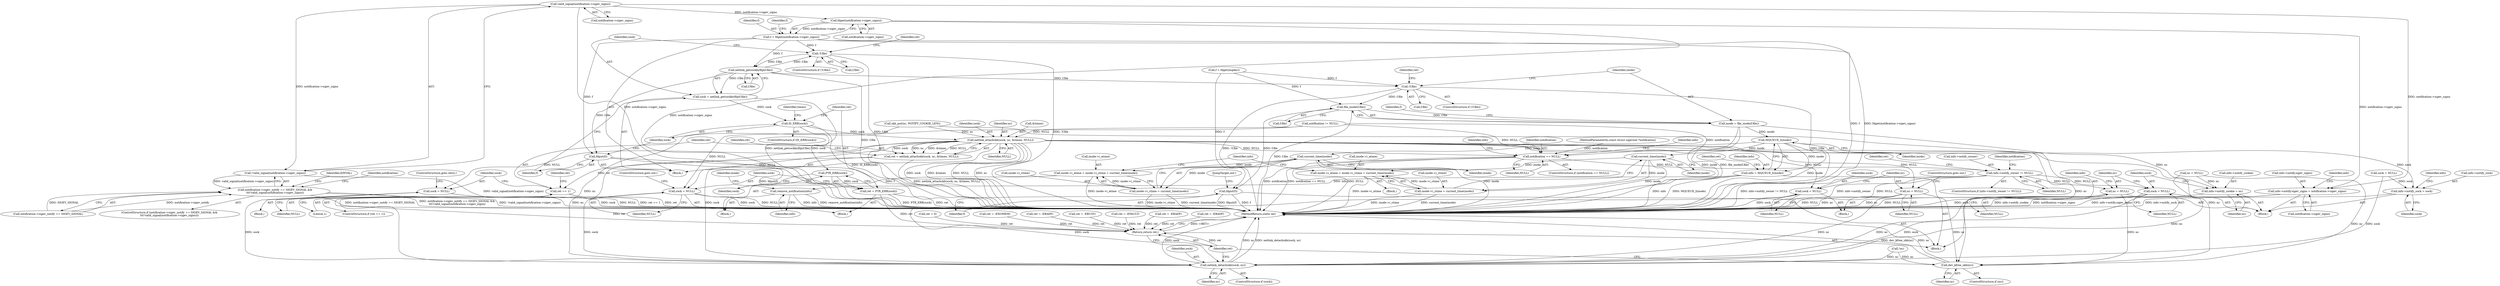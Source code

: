 digraph "0_linux_f991af3daabaecff34684fd51fac80319d1baad1@API" {
"1000157" [label="(Call,valid_signal(notification->sigev_signo))"];
"1000156" [label="(Call,!valid_signal(notification->sigev_signo))"];
"1000150" [label="(Call,notification->sigev_notify == SIGEV_SIGNAL &&\n\t\t\t!valid_signal(notification->sigev_signo))"];
"1000210" [label="(Call,fdget(notification->sigev_signo))"];
"1000208" [label="(Call,f = fdget(notification->sigev_signo))"];
"1000215" [label="(Call,!f.file)"];
"1000227" [label="(Call,netlink_getsockbyfilp(f.file))"];
"1000225" [label="(Call,sock = netlink_getsockbyfilp(f.file))"];
"1000234" [label="(Call,IS_ERR(sock))"];
"1000239" [label="(Call,PTR_ERR(sock))"];
"1000237" [label="(Call,ret = PTR_ERR(sock))"];
"1000471" [label="(Return,return ret;)"];
"1000250" [label="(Call,netlink_attachskb(sock, nc, &timeo, NULL))"];
"1000241" [label="(Call,sock = NULL)"];
"1000463" [label="(Call,netlink_detachskb(sock, nc))"];
"1000248" [label="(Call,ret = netlink_attachskb(sock, nc, &timeo, NULL))"];
"1000257" [label="(Call,ret == 1)"];
"1000261" [label="(Call,sock = NULL)"];
"1000268" [label="(Call,sock = NULL)"];
"1000271" [label="(Call,nc = NULL)"];
"1000469" [label="(Call,dev_kfree_skb(nc))"];
"1000325" [label="(Call,notification == NULL)"];
"1000351" [label="(Call,info->notify_owner != NULL)"];
"1000388" [label="(Call,sock = NULL)"];
"1000391" [label="(Call,nc = NULL)"];
"1000378" [label="(Call,info->notify_sock = sock)"];
"1000383" [label="(Call,info->notify_cookie = nc)"];
"1000231" [label="(Call,fdput(f))"];
"1000280" [label="(Call,!f.file)"];
"1000292" [label="(Call,file_inode(f.file))"];
"1000290" [label="(Call,inode = file_inode(f.file))"];
"1000314" [label="(Call,MQUEUE_I(inode))"];
"1000312" [label="(Call,info = MQUEUE_I(inode))"];
"1000337" [label="(Call,remove_notification(info))"];
"1000347" [label="(Call,current_time(inode))"];
"1000339" [label="(Call,inode->i_atime = inode->i_ctime = current_time(inode))"];
"1000343" [label="(Call,inode->i_ctime = current_time(inode))"];
"1000450" [label="(Call,current_time(inode))"];
"1000442" [label="(Call,inode->i_atime = inode->i_ctime = current_time(inode))"];
"1000446" [label="(Call,inode->i_ctime = current_time(inode))"];
"1000458" [label="(Call,fdput(f))"];
"1000403" [label="(Call,info->notify.sigev_signo = notification->sigev_signo)"];
"1000251" [label="(Identifier,sock)"];
"1000258" [label="(Identifier,ret)"];
"1000393" [label="(Identifier,NULL)"];
"1000397" [label="(Identifier,info)"];
"1000415" [label="(Identifier,info)"];
"1000228" [label="(Call,f.file)"];
"1000403" [label="(Call,info->notify.sigev_signo = notification->sigev_signo)"];
"1000260" [label="(Block,)"];
"1000249" [label="(Identifier,ret)"];
"1000171" [label="(Block,)"];
"1000378" [label="(Call,info->notify_sock = sock)"];
"1000290" [label="(Call,inode = file_inode(f.file))"];
"1000220" [label="(Call,ret = -EBADF)"];
"1000151" [label="(Call,notification->sigev_notify == SIGEV_SIGNAL)"];
"1000348" [label="(Identifier,inode)"];
"1000340" [label="(Call,inode->i_atime)"];
"1000269" [label="(Identifier,sock)"];
"1000470" [label="(Identifier,nc)"];
"1000326" [label="(Identifier,notification)"];
"1000443" [label="(Call,inode->i_atime)"];
"1000307" [label="(Call,ret = -EBADF)"];
"1000263" [label="(Identifier,NULL)"];
"1000316" [label="(Call,ret = 0)"];
"1000313" [label="(Identifier,info)"];
"1000164" [label="(Identifier,EINVAL)"];
"1000266" [label="(Identifier,ret)"];
"1000250" [label="(Call,netlink_attachskb(sock, nc, &timeo, NULL))"];
"1000350" [label="(ControlStructure,if (info->notify_owner != NULL))"];
"1000182" [label="(Call,ret = -ENOMEM)"];
"1000221" [label="(Identifier,ret)"];
"1000209" [label="(Identifier,f)"];
"1000208" [label="(Call,f = fdget(notification->sigev_signo))"];
"1000226" [label="(Identifier,sock)"];
"1000105" [label="(MethodParameterIn,const struct sigevent *notification)"];
"1000261" [label="(Call,sock = NULL)"];
"1000252" [label="(Identifier,nc)"];
"1000244" [label="(ControlStructure,goto out;)"];
"1000106" [label="(Block,)"];
"1000463" [label="(Call,netlink_detachskb(sock, nc))"];
"1000344" [label="(Call,inode->i_ctime)"];
"1000291" [label="(Identifier,inode)"];
"1000116" [label="(Call,nc = NULL)"];
"1000332" [label="(Identifier,info)"];
"1000285" [label="(Call,ret = -EBADF)"];
"1000238" [label="(Identifier,ret)"];
"1000384" [label="(Call,info->notify_cookie)"];
"1000271" [label="(Call,nc = NULL)"];
"1000392" [label="(Identifier,nc)"];
"1000255" [label="(Identifier,NULL)"];
"1000231" [label="(Call,fdput(f))"];
"1000472" [label="(Identifier,ret)"];
"1000447" [label="(Call,inode->i_ctime)"];
"1000215" [label="(Call,!f.file)"];
"1000338" [label="(Identifier,info)"];
"1000325" [label="(Call,notification == NULL)"];
"1000243" [label="(Identifier,NULL)"];
"1000355" [label="(Identifier,NULL)"];
"1000365" [label="(Identifier,notification)"];
"1000149" [label="(ControlStructure,if (notification->sigev_notify == SIGEV_SIGNAL &&\n\t\t\t!valid_signal(notification->sigev_signo)))"];
"1000286" [label="(Identifier,ret)"];
"1000460" [label="(JumpTarget,out:)"];
"1000358" [label="(Identifier,ret)"];
"1000465" [label="(Identifier,nc)"];
"1000280" [label="(Call,!f.file)"];
"1000158" [label="(Call,notification->sigev_signo)"];
"1000293" [label="(Call,f.file)"];
"1000253" [label="(Call,&timeo)"];
"1000379" [label="(Call,info->notify_sock)"];
"1000264" [label="(ControlStructure,goto retry;)"];
"1000388" [label="(Call,sock = NULL)"];
"1000227" [label="(Call,netlink_getsockbyfilp(f.file))"];
"1000383" [label="(Call,info->notify_cookie = nc)"];
"1000464" [label="(Identifier,sock)"];
"1000469" [label="(Call,dev_kfree_skb(nc))"];
"1000387" [label="(Identifier,nc)"];
"1000317" [label="(Identifier,ret)"];
"1000270" [label="(Identifier,NULL)"];
"1000367" [label="(Block,)"];
"1000341" [label="(Identifier,inode)"];
"1000236" [label="(Block,)"];
"1000353" [label="(Identifier,info)"];
"1000459" [label="(Identifier,f)"];
"1000237" [label="(Call,ret = PTR_ERR(sock))"];
"1000390" [label="(Identifier,NULL)"];
"1000473" [label="(MethodReturn,static int)"];
"1000382" [label="(Identifier,sock)"];
"1000451" [label="(Identifier,inode)"];
"1000389" [label="(Identifier,sock)"];
"1000204" [label="(Call,skb_put(nc, NOTIFY_COOKIE_LEN))"];
"1000409" [label="(Call,notification->sigev_signo)"];
"1000210" [label="(Call,fdget(notification->sigev_signo))"];
"1000352" [label="(Call,info->notify_owner)"];
"1000256" [label="(ControlStructure,if (ret == 1))"];
"1000156" [label="(Call,!valid_signal(notification->sigev_signo))"];
"1000351" [label="(Call,info->notify_owner != NULL)"];
"1000242" [label="(Identifier,sock)"];
"1000357" [label="(Call,ret = -EBUSY)"];
"1000235" [label="(Identifier,sock)"];
"1000461" [label="(ControlStructure,if (sock))"];
"1000199" [label="(Call,ret = -EFAULT)"];
"1000458" [label="(Call,fdput(f))"];
"1000234" [label="(Call,IS_ERR(sock))"];
"1000292" [label="(Call,file_inode(f.file))"];
"1000157" [label="(Call,valid_signal(notification->sigev_signo))"];
"1000150" [label="(Call,notification->sigev_notify == SIGEV_SIGNAL &&\n\t\t\t!valid_signal(notification->sigev_signo))"];
"1000232" [label="(Identifier,f)"];
"1000343" [label="(Call,inode->i_ctime = current_time(inode))"];
"1000324" [label="(ControlStructure,if (notification == NULL))"];
"1000262" [label="(Identifier,sock)"];
"1000246" [label="(Identifier,timeo)"];
"1000467" [label="(ControlStructure,if (nc))"];
"1000339" [label="(Call,inode->i_atime = inode->i_ctime = current_time(inode))"];
"1000233" [label="(ControlStructure,if (IS_ERR(sock)))"];
"1000267" [label="(Block,)"];
"1000273" [label="(Identifier,NULL)"];
"1000216" [label="(Call,f.file)"];
"1000442" [label="(Call,inode->i_atime = inode->i_ctime = current_time(inode))"];
"1000312" [label="(Call,info = MQUEUE_I(inode))"];
"1000404" [label="(Call,info->notify.sigev_signo)"];
"1000315" [label="(Identifier,inode)"];
"1000179" [label="(Call,!nc)"];
"1000279" [label="(ControlStructure,if (!f.file))"];
"1000240" [label="(Identifier,sock)"];
"1000119" [label="(Call,sock = NULL)"];
"1000217" [label="(Identifier,f)"];
"1000450" [label="(Call,current_time(inode))"];
"1000168" [label="(Identifier,notification)"];
"1000471" [label="(Return,return ret;)"];
"1000268" [label="(Call,sock = NULL)"];
"1000275" [label="(Call,f = fdget(mqdes))"];
"1000257" [label="(Call,ret == 1)"];
"1000347" [label="(Call,current_time(inode))"];
"1000272" [label="(Identifier,nc)"];
"1000259" [label="(Literal,1)"];
"1000455" [label="(Identifier,info)"];
"1000336" [label="(Block,)"];
"1000225" [label="(Call,sock = netlink_getsockbyfilp(f.file))"];
"1000241" [label="(Call,sock = NULL)"];
"1000281" [label="(Call,f.file)"];
"1000391" [label="(Call,nc = NULL)"];
"1000301" [label="(Identifier,f)"];
"1000214" [label="(ControlStructure,if (!f.file))"];
"1000239" [label="(Call,PTR_ERR(sock))"];
"1000385" [label="(Identifier,info)"];
"1000446" [label="(Call,inode->i_ctime = current_time(inode))"];
"1000314" [label="(Call,MQUEUE_I(inode))"];
"1000123" [label="(Call,notification != NULL)"];
"1000337" [label="(Call,remove_notification(info))"];
"1000362" [label="(Block,)"];
"1000211" [label="(Call,notification->sigev_signo)"];
"1000248" [label="(Call,ret = netlink_attachskb(sock, nc, &timeo, NULL))"];
"1000327" [label="(Identifier,NULL)"];
"1000274" [label="(ControlStructure,goto out;)"];
"1000157" -> "1000156"  [label="AST: "];
"1000157" -> "1000158"  [label="CFG: "];
"1000158" -> "1000157"  [label="AST: "];
"1000156" -> "1000157"  [label="CFG: "];
"1000157" -> "1000473"  [label="DDG: notification->sigev_signo"];
"1000157" -> "1000156"  [label="DDG: notification->sigev_signo"];
"1000157" -> "1000210"  [label="DDG: notification->sigev_signo"];
"1000157" -> "1000403"  [label="DDG: notification->sigev_signo"];
"1000156" -> "1000150"  [label="AST: "];
"1000150" -> "1000156"  [label="CFG: "];
"1000156" -> "1000473"  [label="DDG: valid_signal(notification->sigev_signo)"];
"1000156" -> "1000150"  [label="DDG: valid_signal(notification->sigev_signo)"];
"1000150" -> "1000149"  [label="AST: "];
"1000150" -> "1000151"  [label="CFG: "];
"1000151" -> "1000150"  [label="AST: "];
"1000164" -> "1000150"  [label="CFG: "];
"1000168" -> "1000150"  [label="CFG: "];
"1000150" -> "1000473"  [label="DDG: notification->sigev_notify == SIGEV_SIGNAL"];
"1000150" -> "1000473"  [label="DDG: notification->sigev_notify == SIGEV_SIGNAL &&\n\t\t\t!valid_signal(notification->sigev_signo)"];
"1000150" -> "1000473"  [label="DDG: !valid_signal(notification->sigev_signo)"];
"1000151" -> "1000150"  [label="DDG: notification->sigev_notify"];
"1000151" -> "1000150"  [label="DDG: SIGEV_SIGNAL"];
"1000210" -> "1000208"  [label="AST: "];
"1000210" -> "1000211"  [label="CFG: "];
"1000211" -> "1000210"  [label="AST: "];
"1000208" -> "1000210"  [label="CFG: "];
"1000210" -> "1000473"  [label="DDG: notification->sigev_signo"];
"1000210" -> "1000208"  [label="DDG: notification->sigev_signo"];
"1000210" -> "1000403"  [label="DDG: notification->sigev_signo"];
"1000208" -> "1000171"  [label="AST: "];
"1000209" -> "1000208"  [label="AST: "];
"1000217" -> "1000208"  [label="CFG: "];
"1000208" -> "1000473"  [label="DDG: f"];
"1000208" -> "1000473"  [label="DDG: fdget(notification->sigev_signo)"];
"1000208" -> "1000215"  [label="DDG: f"];
"1000208" -> "1000227"  [label="DDG: f"];
"1000208" -> "1000231"  [label="DDG: f"];
"1000215" -> "1000214"  [label="AST: "];
"1000215" -> "1000216"  [label="CFG: "];
"1000216" -> "1000215"  [label="AST: "];
"1000221" -> "1000215"  [label="CFG: "];
"1000226" -> "1000215"  [label="CFG: "];
"1000215" -> "1000473"  [label="DDG: f.file"];
"1000215" -> "1000473"  [label="DDG: !f.file"];
"1000227" -> "1000215"  [label="DDG: f.file"];
"1000215" -> "1000227"  [label="DDG: f.file"];
"1000227" -> "1000225"  [label="AST: "];
"1000227" -> "1000228"  [label="CFG: "];
"1000228" -> "1000227"  [label="AST: "];
"1000225" -> "1000227"  [label="CFG: "];
"1000227" -> "1000473"  [label="DDG: f.file"];
"1000227" -> "1000225"  [label="DDG: f.file"];
"1000227" -> "1000231"  [label="DDG: f.file"];
"1000227" -> "1000280"  [label="DDG: f.file"];
"1000225" -> "1000171"  [label="AST: "];
"1000226" -> "1000225"  [label="AST: "];
"1000232" -> "1000225"  [label="CFG: "];
"1000225" -> "1000473"  [label="DDG: netlink_getsockbyfilp(f.file)"];
"1000225" -> "1000234"  [label="DDG: sock"];
"1000234" -> "1000233"  [label="AST: "];
"1000234" -> "1000235"  [label="CFG: "];
"1000235" -> "1000234"  [label="AST: "];
"1000238" -> "1000234"  [label="CFG: "];
"1000246" -> "1000234"  [label="CFG: "];
"1000234" -> "1000473"  [label="DDG: IS_ERR(sock)"];
"1000234" -> "1000239"  [label="DDG: sock"];
"1000234" -> "1000250"  [label="DDG: sock"];
"1000239" -> "1000237"  [label="AST: "];
"1000239" -> "1000240"  [label="CFG: "];
"1000240" -> "1000239"  [label="AST: "];
"1000237" -> "1000239"  [label="CFG: "];
"1000239" -> "1000237"  [label="DDG: sock"];
"1000237" -> "1000236"  [label="AST: "];
"1000238" -> "1000237"  [label="AST: "];
"1000242" -> "1000237"  [label="CFG: "];
"1000237" -> "1000473"  [label="DDG: PTR_ERR(sock)"];
"1000237" -> "1000473"  [label="DDG: ret"];
"1000237" -> "1000471"  [label="DDG: ret"];
"1000471" -> "1000106"  [label="AST: "];
"1000471" -> "1000472"  [label="CFG: "];
"1000472" -> "1000471"  [label="AST: "];
"1000473" -> "1000471"  [label="CFG: "];
"1000471" -> "1000473"  [label="DDG: <RET>"];
"1000472" -> "1000471"  [label="DDG: ret"];
"1000285" -> "1000471"  [label="DDG: ret"];
"1000220" -> "1000471"  [label="DDG: ret"];
"1000199" -> "1000471"  [label="DDG: ret"];
"1000257" -> "1000471"  [label="DDG: ret"];
"1000357" -> "1000471"  [label="DDG: ret"];
"1000307" -> "1000471"  [label="DDG: ret"];
"1000182" -> "1000471"  [label="DDG: ret"];
"1000316" -> "1000471"  [label="DDG: ret"];
"1000250" -> "1000248"  [label="AST: "];
"1000250" -> "1000255"  [label="CFG: "];
"1000251" -> "1000250"  [label="AST: "];
"1000252" -> "1000250"  [label="AST: "];
"1000253" -> "1000250"  [label="AST: "];
"1000255" -> "1000250"  [label="AST: "];
"1000248" -> "1000250"  [label="CFG: "];
"1000250" -> "1000473"  [label="DDG: sock"];
"1000250" -> "1000473"  [label="DDG: &timeo"];
"1000250" -> "1000473"  [label="DDG: NULL"];
"1000250" -> "1000473"  [label="DDG: nc"];
"1000250" -> "1000241"  [label="DDG: NULL"];
"1000250" -> "1000248"  [label="DDG: sock"];
"1000250" -> "1000248"  [label="DDG: nc"];
"1000250" -> "1000248"  [label="DDG: &timeo"];
"1000250" -> "1000248"  [label="DDG: NULL"];
"1000204" -> "1000250"  [label="DDG: nc"];
"1000123" -> "1000250"  [label="DDG: NULL"];
"1000250" -> "1000261"  [label="DDG: NULL"];
"1000250" -> "1000268"  [label="DDG: NULL"];
"1000250" -> "1000271"  [label="DDG: NULL"];
"1000250" -> "1000325"  [label="DDG: NULL"];
"1000250" -> "1000378"  [label="DDG: sock"];
"1000250" -> "1000383"  [label="DDG: nc"];
"1000250" -> "1000463"  [label="DDG: sock"];
"1000250" -> "1000463"  [label="DDG: nc"];
"1000250" -> "1000469"  [label="DDG: nc"];
"1000241" -> "1000236"  [label="AST: "];
"1000241" -> "1000243"  [label="CFG: "];
"1000242" -> "1000241"  [label="AST: "];
"1000243" -> "1000241"  [label="AST: "];
"1000244" -> "1000241"  [label="CFG: "];
"1000241" -> "1000473"  [label="DDG: sock"];
"1000241" -> "1000473"  [label="DDG: NULL"];
"1000123" -> "1000241"  [label="DDG: NULL"];
"1000241" -> "1000463"  [label="DDG: sock"];
"1000463" -> "1000461"  [label="AST: "];
"1000463" -> "1000465"  [label="CFG: "];
"1000464" -> "1000463"  [label="AST: "];
"1000465" -> "1000463"  [label="AST: "];
"1000472" -> "1000463"  [label="CFG: "];
"1000463" -> "1000473"  [label="DDG: nc"];
"1000463" -> "1000473"  [label="DDG: netlink_detachskb(sock, nc)"];
"1000463" -> "1000473"  [label="DDG: sock"];
"1000388" -> "1000463"  [label="DDG: sock"];
"1000268" -> "1000463"  [label="DDG: sock"];
"1000261" -> "1000463"  [label="DDG: sock"];
"1000119" -> "1000463"  [label="DDG: sock"];
"1000116" -> "1000463"  [label="DDG: nc"];
"1000391" -> "1000463"  [label="DDG: nc"];
"1000179" -> "1000463"  [label="DDG: nc"];
"1000271" -> "1000463"  [label="DDG: nc"];
"1000204" -> "1000463"  [label="DDG: nc"];
"1000248" -> "1000171"  [label="AST: "];
"1000249" -> "1000248"  [label="AST: "];
"1000258" -> "1000248"  [label="CFG: "];
"1000248" -> "1000473"  [label="DDG: netlink_attachskb(sock, nc, &timeo, NULL)"];
"1000248" -> "1000257"  [label="DDG: ret"];
"1000257" -> "1000256"  [label="AST: "];
"1000257" -> "1000259"  [label="CFG: "];
"1000258" -> "1000257"  [label="AST: "];
"1000259" -> "1000257"  [label="AST: "];
"1000262" -> "1000257"  [label="CFG: "];
"1000266" -> "1000257"  [label="CFG: "];
"1000257" -> "1000473"  [label="DDG: ret"];
"1000257" -> "1000473"  [label="DDG: ret == 1"];
"1000261" -> "1000260"  [label="AST: "];
"1000261" -> "1000263"  [label="CFG: "];
"1000262" -> "1000261"  [label="AST: "];
"1000263" -> "1000261"  [label="AST: "];
"1000264" -> "1000261"  [label="CFG: "];
"1000261" -> "1000473"  [label="DDG: NULL"];
"1000261" -> "1000473"  [label="DDG: sock"];
"1000268" -> "1000267"  [label="AST: "];
"1000268" -> "1000270"  [label="CFG: "];
"1000269" -> "1000268"  [label="AST: "];
"1000270" -> "1000268"  [label="AST: "];
"1000272" -> "1000268"  [label="CFG: "];
"1000268" -> "1000473"  [label="DDG: sock"];
"1000271" -> "1000267"  [label="AST: "];
"1000271" -> "1000273"  [label="CFG: "];
"1000272" -> "1000271"  [label="AST: "];
"1000273" -> "1000271"  [label="AST: "];
"1000274" -> "1000271"  [label="CFG: "];
"1000271" -> "1000473"  [label="DDG: NULL"];
"1000271" -> "1000473"  [label="DDG: nc"];
"1000271" -> "1000469"  [label="DDG: nc"];
"1000469" -> "1000467"  [label="AST: "];
"1000469" -> "1000470"  [label="CFG: "];
"1000470" -> "1000469"  [label="AST: "];
"1000472" -> "1000469"  [label="CFG: "];
"1000469" -> "1000473"  [label="DDG: dev_kfree_skb(nc)"];
"1000469" -> "1000473"  [label="DDG: nc"];
"1000116" -> "1000469"  [label="DDG: nc"];
"1000391" -> "1000469"  [label="DDG: nc"];
"1000179" -> "1000469"  [label="DDG: nc"];
"1000204" -> "1000469"  [label="DDG: nc"];
"1000325" -> "1000324"  [label="AST: "];
"1000325" -> "1000327"  [label="CFG: "];
"1000326" -> "1000325"  [label="AST: "];
"1000327" -> "1000325"  [label="AST: "];
"1000332" -> "1000325"  [label="CFG: "];
"1000353" -> "1000325"  [label="CFG: "];
"1000325" -> "1000473"  [label="DDG: notification"];
"1000325" -> "1000473"  [label="DDG: notification == NULL"];
"1000325" -> "1000473"  [label="DDG: NULL"];
"1000123" -> "1000325"  [label="DDG: notification"];
"1000123" -> "1000325"  [label="DDG: NULL"];
"1000105" -> "1000325"  [label="DDG: notification"];
"1000325" -> "1000351"  [label="DDG: NULL"];
"1000351" -> "1000350"  [label="AST: "];
"1000351" -> "1000355"  [label="CFG: "];
"1000352" -> "1000351"  [label="AST: "];
"1000355" -> "1000351"  [label="AST: "];
"1000358" -> "1000351"  [label="CFG: "];
"1000365" -> "1000351"  [label="CFG: "];
"1000351" -> "1000473"  [label="DDG: info->notify_owner != NULL"];
"1000351" -> "1000473"  [label="DDG: info->notify_owner"];
"1000351" -> "1000473"  [label="DDG: NULL"];
"1000351" -> "1000388"  [label="DDG: NULL"];
"1000351" -> "1000391"  [label="DDG: NULL"];
"1000388" -> "1000367"  [label="AST: "];
"1000388" -> "1000390"  [label="CFG: "];
"1000389" -> "1000388"  [label="AST: "];
"1000390" -> "1000388"  [label="AST: "];
"1000392" -> "1000388"  [label="CFG: "];
"1000388" -> "1000473"  [label="DDG: sock"];
"1000391" -> "1000367"  [label="AST: "];
"1000391" -> "1000393"  [label="CFG: "];
"1000392" -> "1000391"  [label="AST: "];
"1000393" -> "1000391"  [label="AST: "];
"1000397" -> "1000391"  [label="CFG: "];
"1000391" -> "1000473"  [label="DDG: nc"];
"1000391" -> "1000473"  [label="DDG: NULL"];
"1000378" -> "1000367"  [label="AST: "];
"1000378" -> "1000382"  [label="CFG: "];
"1000379" -> "1000378"  [label="AST: "];
"1000382" -> "1000378"  [label="AST: "];
"1000385" -> "1000378"  [label="CFG: "];
"1000378" -> "1000473"  [label="DDG: info->notify_sock"];
"1000119" -> "1000378"  [label="DDG: sock"];
"1000383" -> "1000367"  [label="AST: "];
"1000383" -> "1000387"  [label="CFG: "];
"1000384" -> "1000383"  [label="AST: "];
"1000387" -> "1000383"  [label="AST: "];
"1000389" -> "1000383"  [label="CFG: "];
"1000383" -> "1000473"  [label="DDG: info->notify_cookie"];
"1000116" -> "1000383"  [label="DDG: nc"];
"1000231" -> "1000171"  [label="AST: "];
"1000231" -> "1000232"  [label="CFG: "];
"1000232" -> "1000231"  [label="AST: "];
"1000235" -> "1000231"  [label="CFG: "];
"1000231" -> "1000473"  [label="DDG: fdput(f)"];
"1000231" -> "1000473"  [label="DDG: f"];
"1000280" -> "1000279"  [label="AST: "];
"1000280" -> "1000281"  [label="CFG: "];
"1000281" -> "1000280"  [label="AST: "];
"1000286" -> "1000280"  [label="CFG: "];
"1000291" -> "1000280"  [label="CFG: "];
"1000280" -> "1000473"  [label="DDG: !f.file"];
"1000280" -> "1000473"  [label="DDG: f.file"];
"1000275" -> "1000280"  [label="DDG: f"];
"1000280" -> "1000292"  [label="DDG: f.file"];
"1000292" -> "1000290"  [label="AST: "];
"1000292" -> "1000293"  [label="CFG: "];
"1000293" -> "1000292"  [label="AST: "];
"1000290" -> "1000292"  [label="CFG: "];
"1000292" -> "1000473"  [label="DDG: f.file"];
"1000292" -> "1000290"  [label="DDG: f.file"];
"1000275" -> "1000292"  [label="DDG: f"];
"1000292" -> "1000458"  [label="DDG: f.file"];
"1000290" -> "1000106"  [label="AST: "];
"1000291" -> "1000290"  [label="AST: "];
"1000301" -> "1000290"  [label="CFG: "];
"1000290" -> "1000473"  [label="DDG: inode"];
"1000290" -> "1000473"  [label="DDG: file_inode(f.file)"];
"1000290" -> "1000314"  [label="DDG: inode"];
"1000314" -> "1000312"  [label="AST: "];
"1000314" -> "1000315"  [label="CFG: "];
"1000315" -> "1000314"  [label="AST: "];
"1000312" -> "1000314"  [label="CFG: "];
"1000314" -> "1000473"  [label="DDG: inode"];
"1000314" -> "1000312"  [label="DDG: inode"];
"1000314" -> "1000347"  [label="DDG: inode"];
"1000314" -> "1000450"  [label="DDG: inode"];
"1000312" -> "1000106"  [label="AST: "];
"1000313" -> "1000312"  [label="AST: "];
"1000317" -> "1000312"  [label="CFG: "];
"1000312" -> "1000473"  [label="DDG: info"];
"1000312" -> "1000473"  [label="DDG: MQUEUE_I(inode)"];
"1000312" -> "1000337"  [label="DDG: info"];
"1000337" -> "1000336"  [label="AST: "];
"1000337" -> "1000338"  [label="CFG: "];
"1000338" -> "1000337"  [label="AST: "];
"1000341" -> "1000337"  [label="CFG: "];
"1000337" -> "1000473"  [label="DDG: info"];
"1000337" -> "1000473"  [label="DDG: remove_notification(info)"];
"1000347" -> "1000343"  [label="AST: "];
"1000347" -> "1000348"  [label="CFG: "];
"1000348" -> "1000347"  [label="AST: "];
"1000343" -> "1000347"  [label="CFG: "];
"1000347" -> "1000473"  [label="DDG: inode"];
"1000347" -> "1000339"  [label="DDG: inode"];
"1000347" -> "1000343"  [label="DDG: inode"];
"1000339" -> "1000336"  [label="AST: "];
"1000339" -> "1000343"  [label="CFG: "];
"1000340" -> "1000339"  [label="AST: "];
"1000343" -> "1000339"  [label="AST: "];
"1000455" -> "1000339"  [label="CFG: "];
"1000339" -> "1000473"  [label="DDG: inode->i_atime"];
"1000343" -> "1000339"  [label="DDG: inode->i_ctime"];
"1000344" -> "1000343"  [label="AST: "];
"1000343" -> "1000473"  [label="DDG: inode->i_ctime"];
"1000343" -> "1000473"  [label="DDG: current_time(inode)"];
"1000450" -> "1000446"  [label="AST: "];
"1000450" -> "1000451"  [label="CFG: "];
"1000451" -> "1000450"  [label="AST: "];
"1000446" -> "1000450"  [label="CFG: "];
"1000450" -> "1000473"  [label="DDG: inode"];
"1000450" -> "1000442"  [label="DDG: inode"];
"1000450" -> "1000446"  [label="DDG: inode"];
"1000442" -> "1000362"  [label="AST: "];
"1000442" -> "1000446"  [label="CFG: "];
"1000443" -> "1000442"  [label="AST: "];
"1000446" -> "1000442"  [label="AST: "];
"1000455" -> "1000442"  [label="CFG: "];
"1000442" -> "1000473"  [label="DDG: inode->i_atime"];
"1000446" -> "1000442"  [label="DDG: inode->i_ctime"];
"1000447" -> "1000446"  [label="AST: "];
"1000446" -> "1000473"  [label="DDG: current_time(inode)"];
"1000446" -> "1000473"  [label="DDG: inode->i_ctime"];
"1000458" -> "1000106"  [label="AST: "];
"1000458" -> "1000459"  [label="CFG: "];
"1000459" -> "1000458"  [label="AST: "];
"1000460" -> "1000458"  [label="CFG: "];
"1000458" -> "1000473"  [label="DDG: f"];
"1000458" -> "1000473"  [label="DDG: fdput(f)"];
"1000275" -> "1000458"  [label="DDG: f"];
"1000403" -> "1000367"  [label="AST: "];
"1000403" -> "1000409"  [label="CFG: "];
"1000404" -> "1000403"  [label="AST: "];
"1000409" -> "1000403"  [label="AST: "];
"1000415" -> "1000403"  [label="CFG: "];
"1000403" -> "1000473"  [label="DDG: notification->sigev_signo"];
"1000403" -> "1000473"  [label="DDG: info->notify.sigev_signo"];
}
